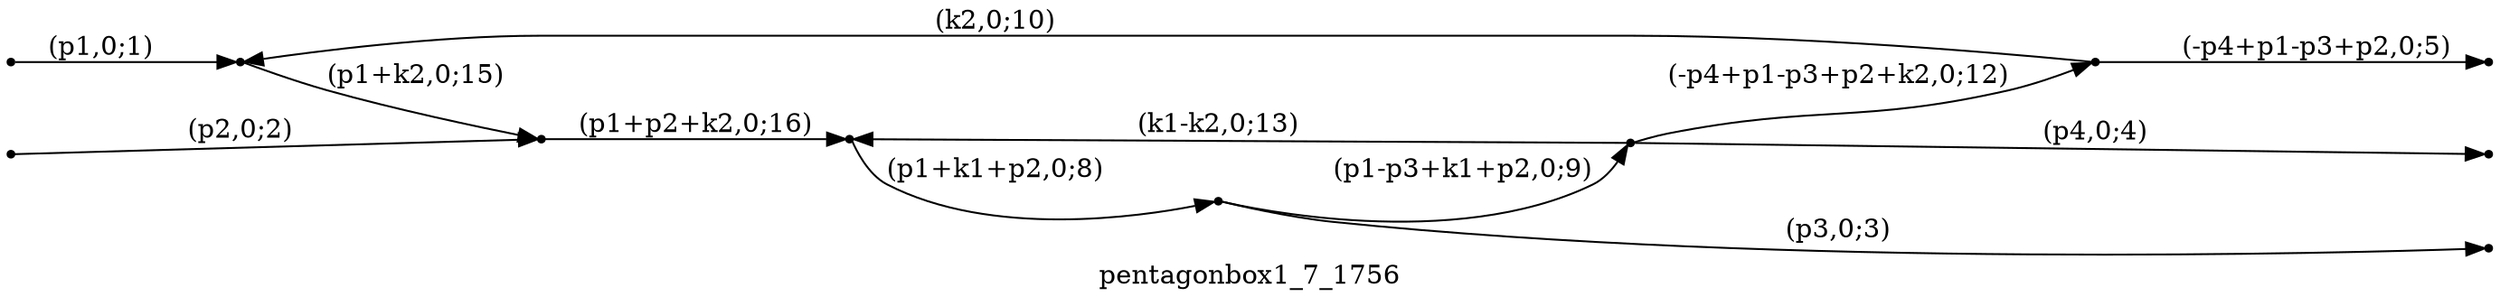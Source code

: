 digraph pentagonbox1_7_1756 {
  label="pentagonbox1_7_1756";
  rankdir="LR";
  subgraph edges {
    -1 -> 5 [label="(p1,0;1)"];
    -2 -> 6 [label="(p2,0;2)"];
    1 -> -3 [label="(p3,0;3)"];
    3 -> -4 [label="(p4,0;4)"];
    2 -> -5 [label="(-p4+p1-p3+p2,0;5)"];
    4 -> 1 [label="(p1+k1+p2,0;8)"];
    1 -> 3 [label="(p1-p3+k1+p2,0;9)"];
    2 -> 5 [label="(k2,0;10)"];
    3 -> 2 [label="(-p4+p1-p3+p2+k2,0;12)"];
    3 -> 4 [label="(k1-k2,0;13)"];
    5 -> 6 [label="(p1+k2,0;15)"];
    6 -> 4 [label="(p1+p2+k2,0;16)"];
  }
  subgraph incoming { rank="source"; -1; -2; }
  subgraph outgoing { rank="sink"; -3; -4; -5; }
-5 [shape=point];
-4 [shape=point];
-3 [shape=point];
-2 [shape=point];
-1 [shape=point];
1 [shape=point];
2 [shape=point];
3 [shape=point];
4 [shape=point];
5 [shape=point];
6 [shape=point];
}

